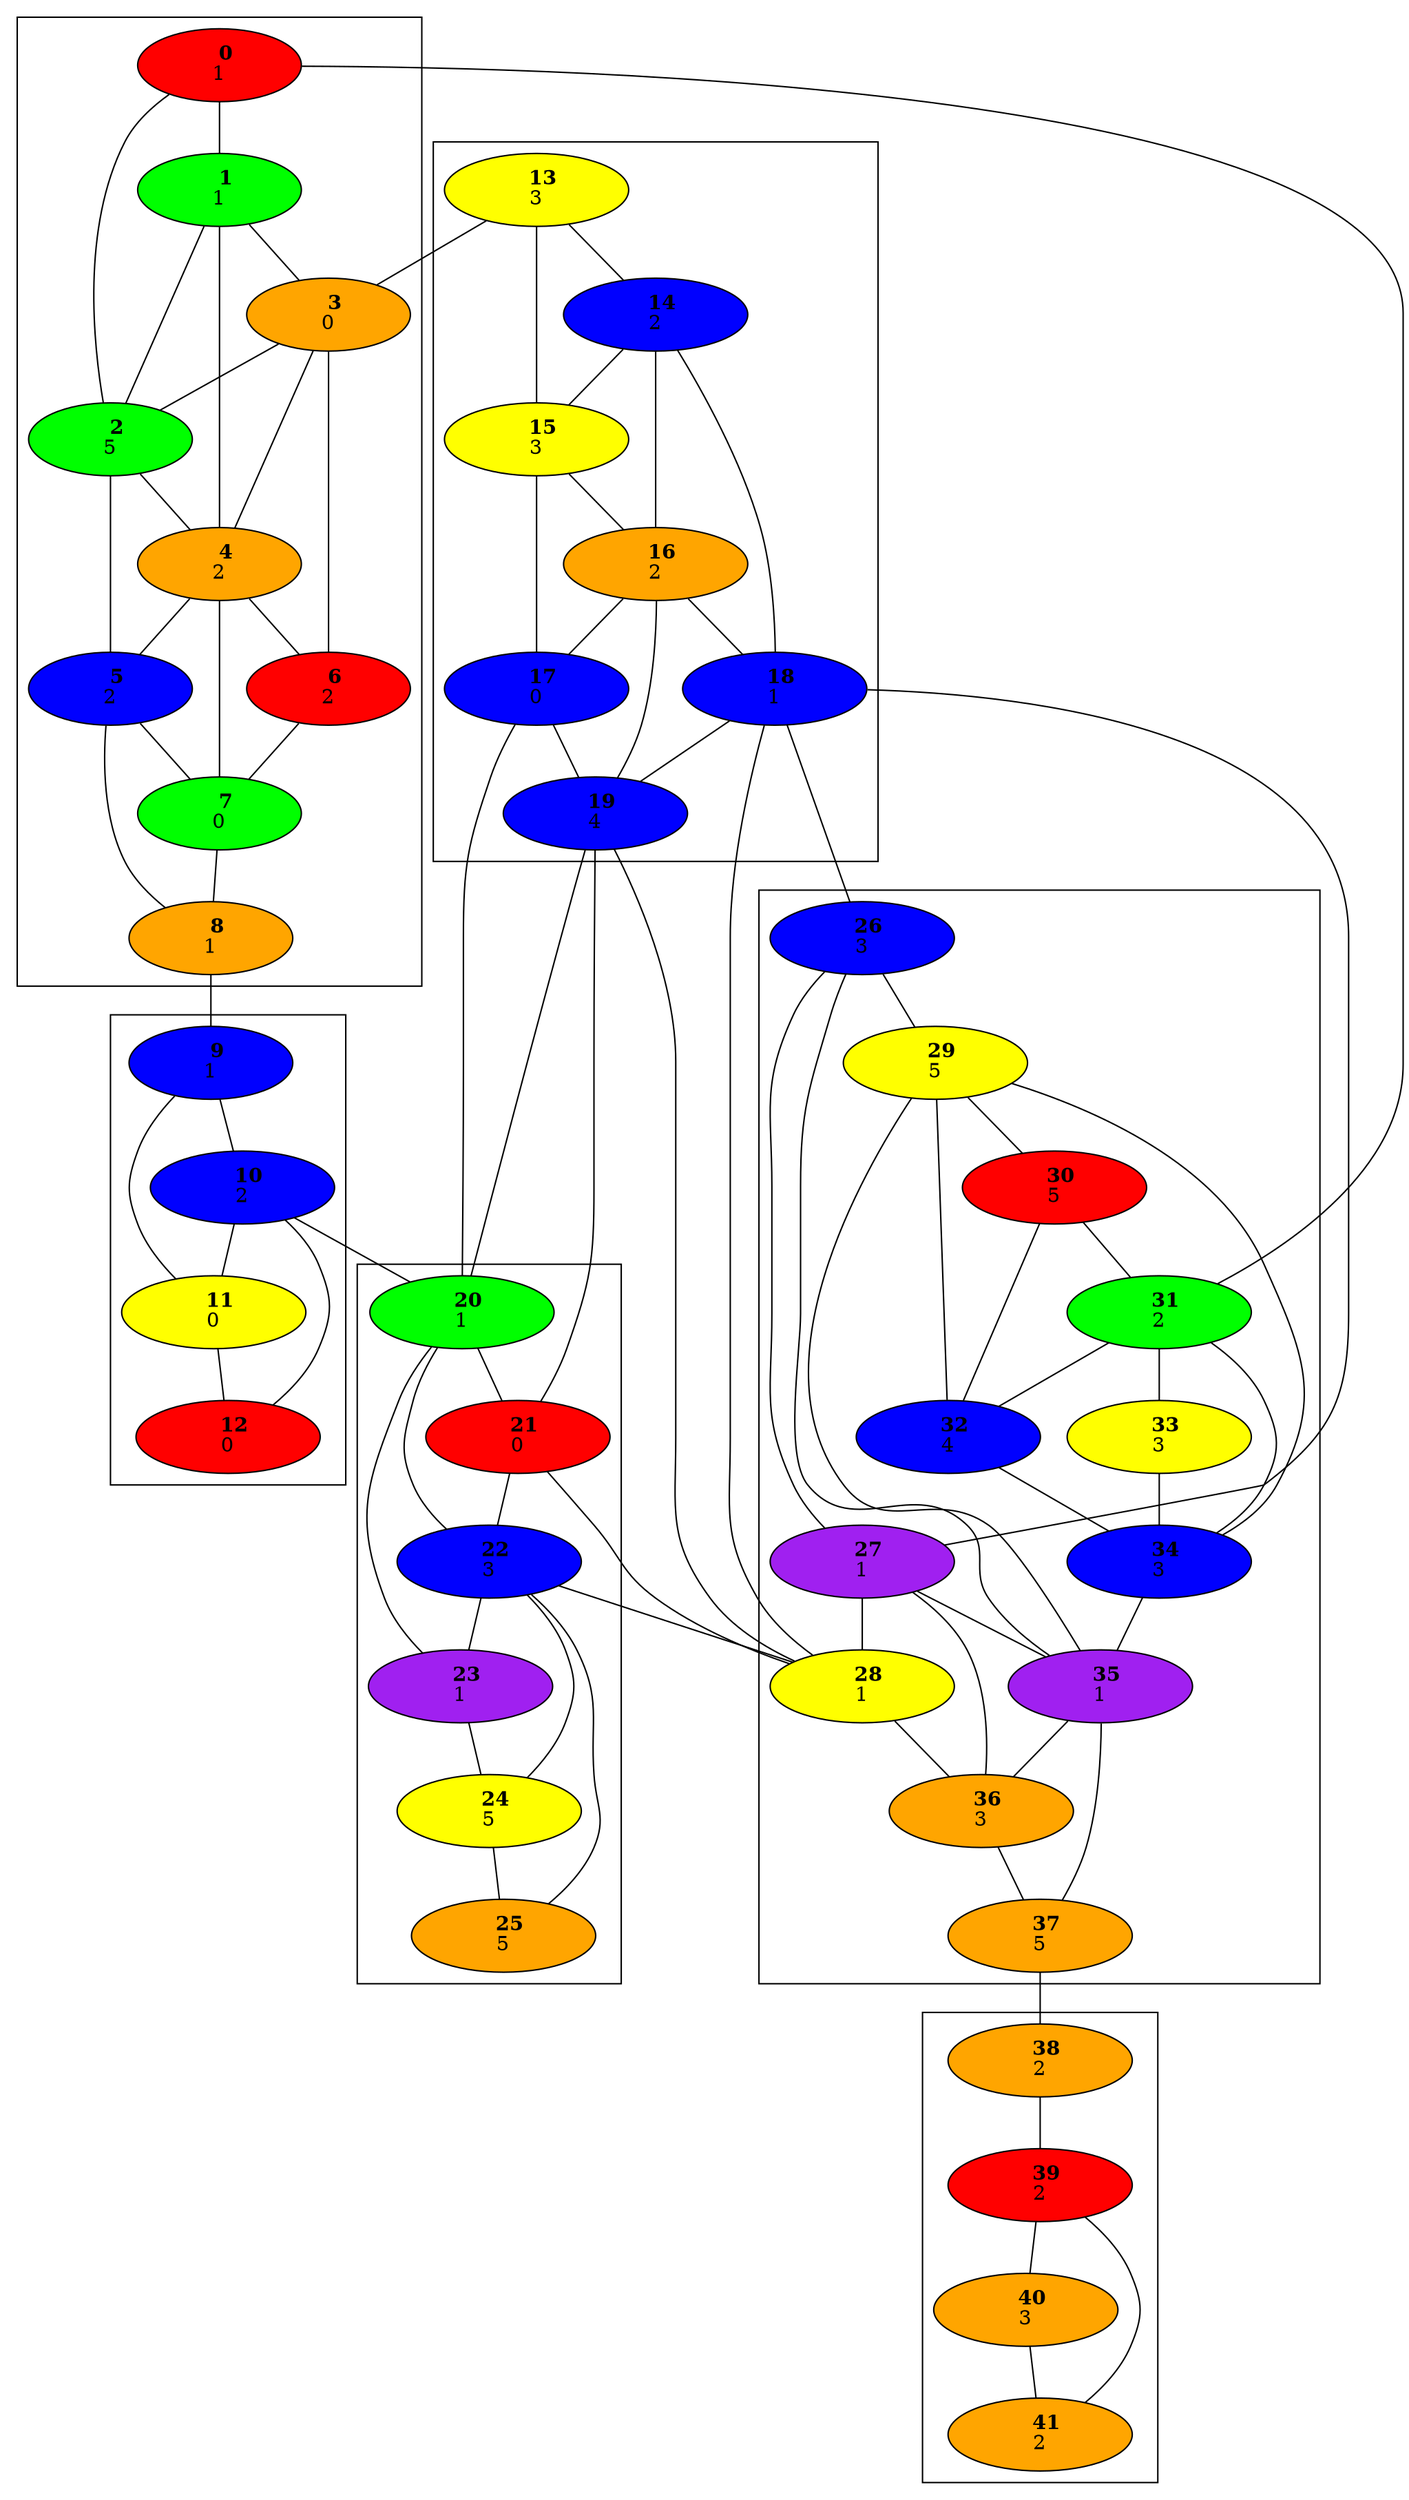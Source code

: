 graph {
	subgraph cluster0 {
		0
		1
		2
		3
		4
		5
		6
		7
		8
	}
	subgraph cluster1 {
		9
		10
		11
		12
	}
	subgraph cluster2 {
		13
		14
		15
		16
		17
		18
		19
	}
	subgraph cluster3 {
		20
		21
		22
		23
		24
		25
	}
	subgraph cluster4 {
		26
		27
		28
		29
		30
		31
		32
		33
		34
		35
		36
		37
	}
	subgraph cluster5 {
		38
		39
		40
		41
	}
	0 -- 1
	0 -- 2
	0 -- 31
	1 -- 2
	1 -- 3
	1 -- 4
	2 -- 4
	2 -- 5
	3 -- 2
	3 -- 4
	3 -- 6
	4 -- 5
	4 -- 6
	4 -- 7
	5 -- 7
	5 -- 8
	6 -- 7
	7 -- 8
	8 -- 9
	9 -- 10
	9 -- 11
	10 -- 11
	10 -- 12
	10 -- 20
	11 -- 12
	13 -- 3
	13 -- 14
	13 -- 15
	14 -- 15
	14 -- 16
	14 -- 18
	15 -- 16
	15 -- 17
	16 -- 17
	16 -- 18
	16 -- 19
	17 -- 19
	17 -- 20
	18 -- 19
	18 -- 26
	18 -- 27
	18 -- 28
	19 -- 20
	19 -- 21
	19 -- 28
	20 -- 21
	20 -- 22
	20 -- 23
	21 -- 22
	21 -- 28
	22 -- 23
	22 -- 24
	22 -- 25
	22 -- 28
	23 -- 24
	24 -- 25
	26 -- 27
	26 -- 29
	26 -- 35
	27 -- 28
	27 -- 35
	27 -- 36
	28 -- 36
	29 -- 30
	29 -- 32
	29 -- 34
	29 -- 35
	30 -- 31
	30 -- 32
	31 -- 32
	31 -- 33
	31 -- 34
	32 -- 34
	33 -- 34
	34 -- 35
	35 -- 36
	35 -- 37
	36 -- 37
	37 -- 38
	38 -- 39
	39 -- 40
	39 -- 41
	40 -- 41
	0 [fillcolor=red style=filled]
	1 [fillcolor=green style=filled]
	2 [fillcolor=green style=filled]
	3 [fillcolor=orange style=filled]
	4 [fillcolor=orange style=filled]
	5 [fillcolor=blue style=filled]
	6 [fillcolor=red style=filled]
	7 [fillcolor=green style=filled]
	8 [fillcolor=orange style=filled]
	9 [fillcolor=blue style=filled]
	10 [fillcolor=blue style=filled]
	11 [fillcolor=yellow style=filled]
	12 [fillcolor=red style=filled]
	13 [fillcolor=yellow style=filled]
	14 [fillcolor=blue style=filled]
	15 [fillcolor=yellow style=filled]
	16 [fillcolor=orange style=filled]
	17 [fillcolor=blue style=filled]
	18 [fillcolor=blue style=filled]
	19 [fillcolor=blue style=filled]
	20 [fillcolor=green style=filled]
	21 [fillcolor=red style=filled]
	22 [fillcolor=blue style=filled]
	23 [fillcolor=purple style=filled]
	24 [fillcolor=yellow style=filled]
	25 [fillcolor=orange style=filled]
	26 [fillcolor=blue style=filled]
	27 [fillcolor=purple style=filled]
	28 [fillcolor=yellow style=filled]
	29 [fillcolor=yellow style=filled]
	30 [fillcolor=red style=filled]
	31 [fillcolor=green style=filled]
	32 [fillcolor=blue style=filled]
	33 [fillcolor=yellow style=filled]
	34 [fillcolor=blue style=filled]
	35 [fillcolor=purple style=filled]
	36 [fillcolor=orange style=filled]
	37 [fillcolor=orange style=filled]
	38 [fillcolor=orange style=filled]
	39 [fillcolor=red style=filled]
	40 [fillcolor=orange style=filled]
	41 [fillcolor=orange style=filled]
	0 [label=< <b>      0    </b> <br/>1>]
	1 [label=< <b>      1    </b> <br/>1>]
	2 [label=< <b>      2    </b> <br/>5>]
	3 [label=< <b>      3    </b> <br/>0>]
	4 [label=< <b>      4    </b> <br/>2>]
	5 [label=< <b>      5    </b> <br/>2>]
	6 [label=< <b>      6    </b> <br/>2>]
	7 [label=< <b>      7    </b> <br/>0>]
	8 [label=< <b>      8    </b> <br/>1>]
	9 [label=< <b>      9    </b> <br/>1>]
	10 [label=< <b>      10    </b> <br/>2>]
	11 [label=< <b>      11    </b> <br/>0>]
	12 [label=< <b>      12    </b> <br/>0>]
	13 [label=< <b>      13    </b> <br/>3>]
	14 [label=< <b>      14    </b> <br/>2>]
	15 [label=< <b>      15    </b> <br/>3>]
	16 [label=< <b>      16    </b> <br/>2>]
	17 [label=< <b>      17    </b> <br/>0>]
	18 [label=< <b>      18    </b> <br/>1>]
	19 [label=< <b>      19    </b> <br/>4>]
	20 [label=< <b>      20    </b> <br/>1>]
	21 [label=< <b>      21    </b> <br/>0>]
	22 [label=< <b>      22    </b> <br/>3>]
	23 [label=< <b>      23    </b> <br/>1>]
	24 [label=< <b>      24    </b> <br/>5>]
	25 [label=< <b>      25    </b> <br/>5>]
	26 [label=< <b>      26    </b> <br/>3>]
	27 [label=< <b>      27    </b> <br/>1>]
	28 [label=< <b>      28    </b> <br/>1>]
	29 [label=< <b>      29    </b> <br/>5>]
	30 [label=< <b>      30    </b> <br/>5>]
	31 [label=< <b>      31    </b> <br/>2>]
	32 [label=< <b>      32    </b> <br/>4>]
	33 [label=< <b>      33    </b> <br/>3>]
	34 [label=< <b>      34    </b> <br/>3>]
	35 [label=< <b>      35    </b> <br/>1>]
	36 [label=< <b>      36    </b> <br/>3>]
	37 [label=< <b>      37    </b> <br/>5>]
	38 [label=< <b>      38    </b> <br/>2>]
	39 [label=< <b>      39    </b> <br/>2>]
	40 [label=< <b>      40    </b> <br/>3>]
	41 [label=< <b>      41    </b> <br/>2>]
}
